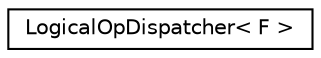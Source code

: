 digraph "Graphical Class Hierarchy"
{
  edge [fontname="Helvetica",fontsize="10",labelfontname="Helvetica",labelfontsize="10"];
  node [fontname="Helvetica",fontsize="10",shape=record];
  rankdir="LR";
  Node0 [label="LogicalOpDispatcher\< F \>",height=0.2,width=0.4,color="black", fillcolor="white", style="filled",URL="$structLogicalOpDispatcher.html"];
}
